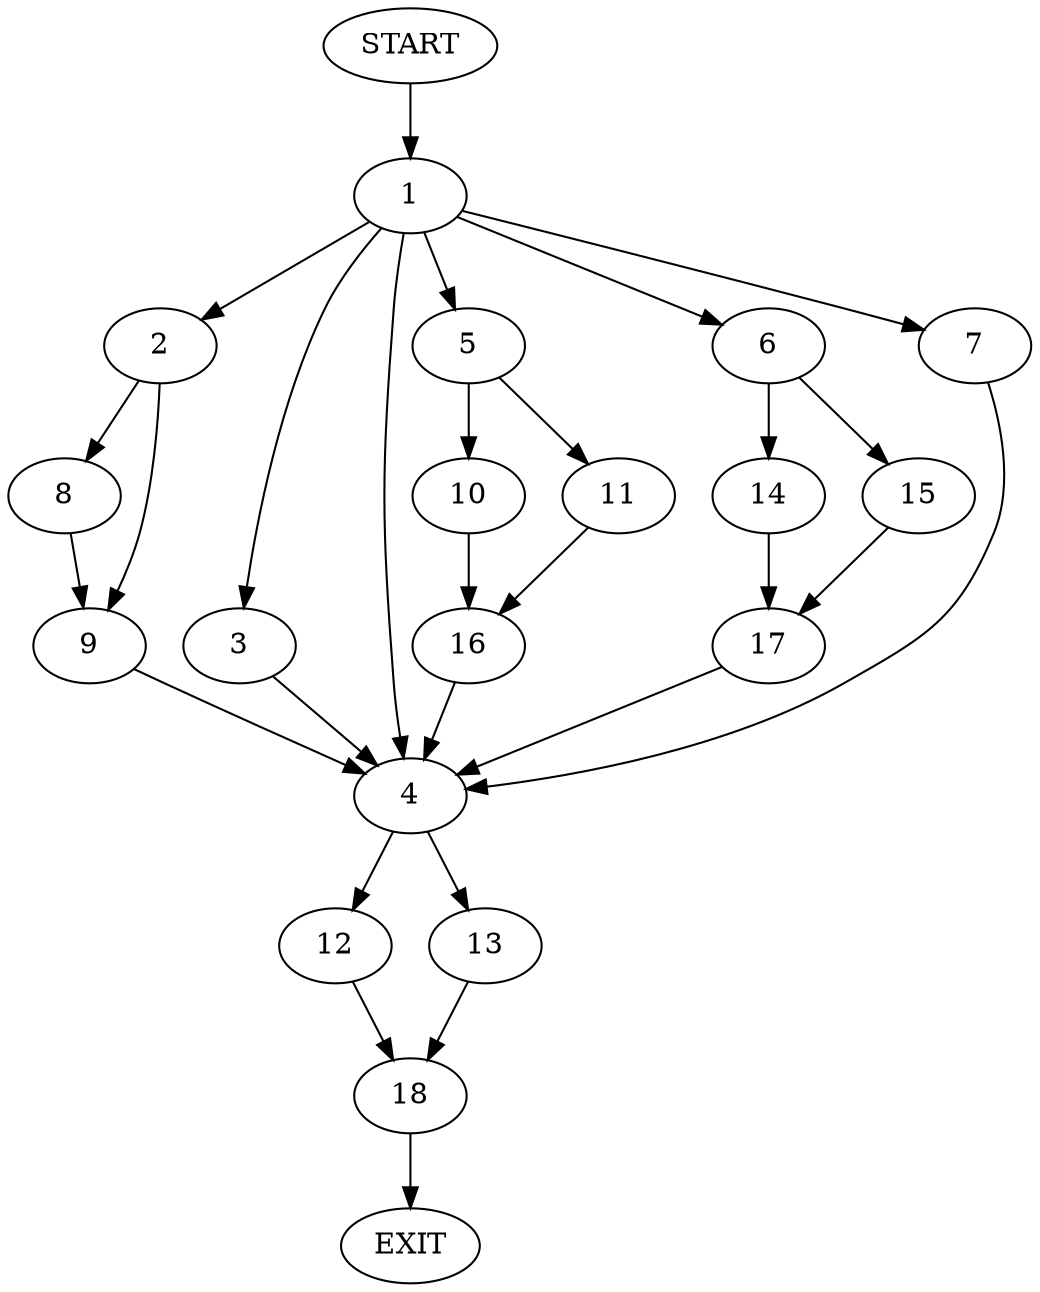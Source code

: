 digraph {
0 [label="START"]
19 [label="EXIT"]
0 -> 1
1 -> 2
1 -> 3
1 -> 4
1 -> 5
1 -> 6
1 -> 7
2 -> 8
2 -> 9
5 -> 10
5 -> 11
4 -> 12
4 -> 13
7 -> 4
6 -> 14
6 -> 15
3 -> 4
9 -> 4
8 -> 9
10 -> 16
11 -> 16
16 -> 4
15 -> 17
14 -> 17
17 -> 4
12 -> 18
13 -> 18
18 -> 19
}

